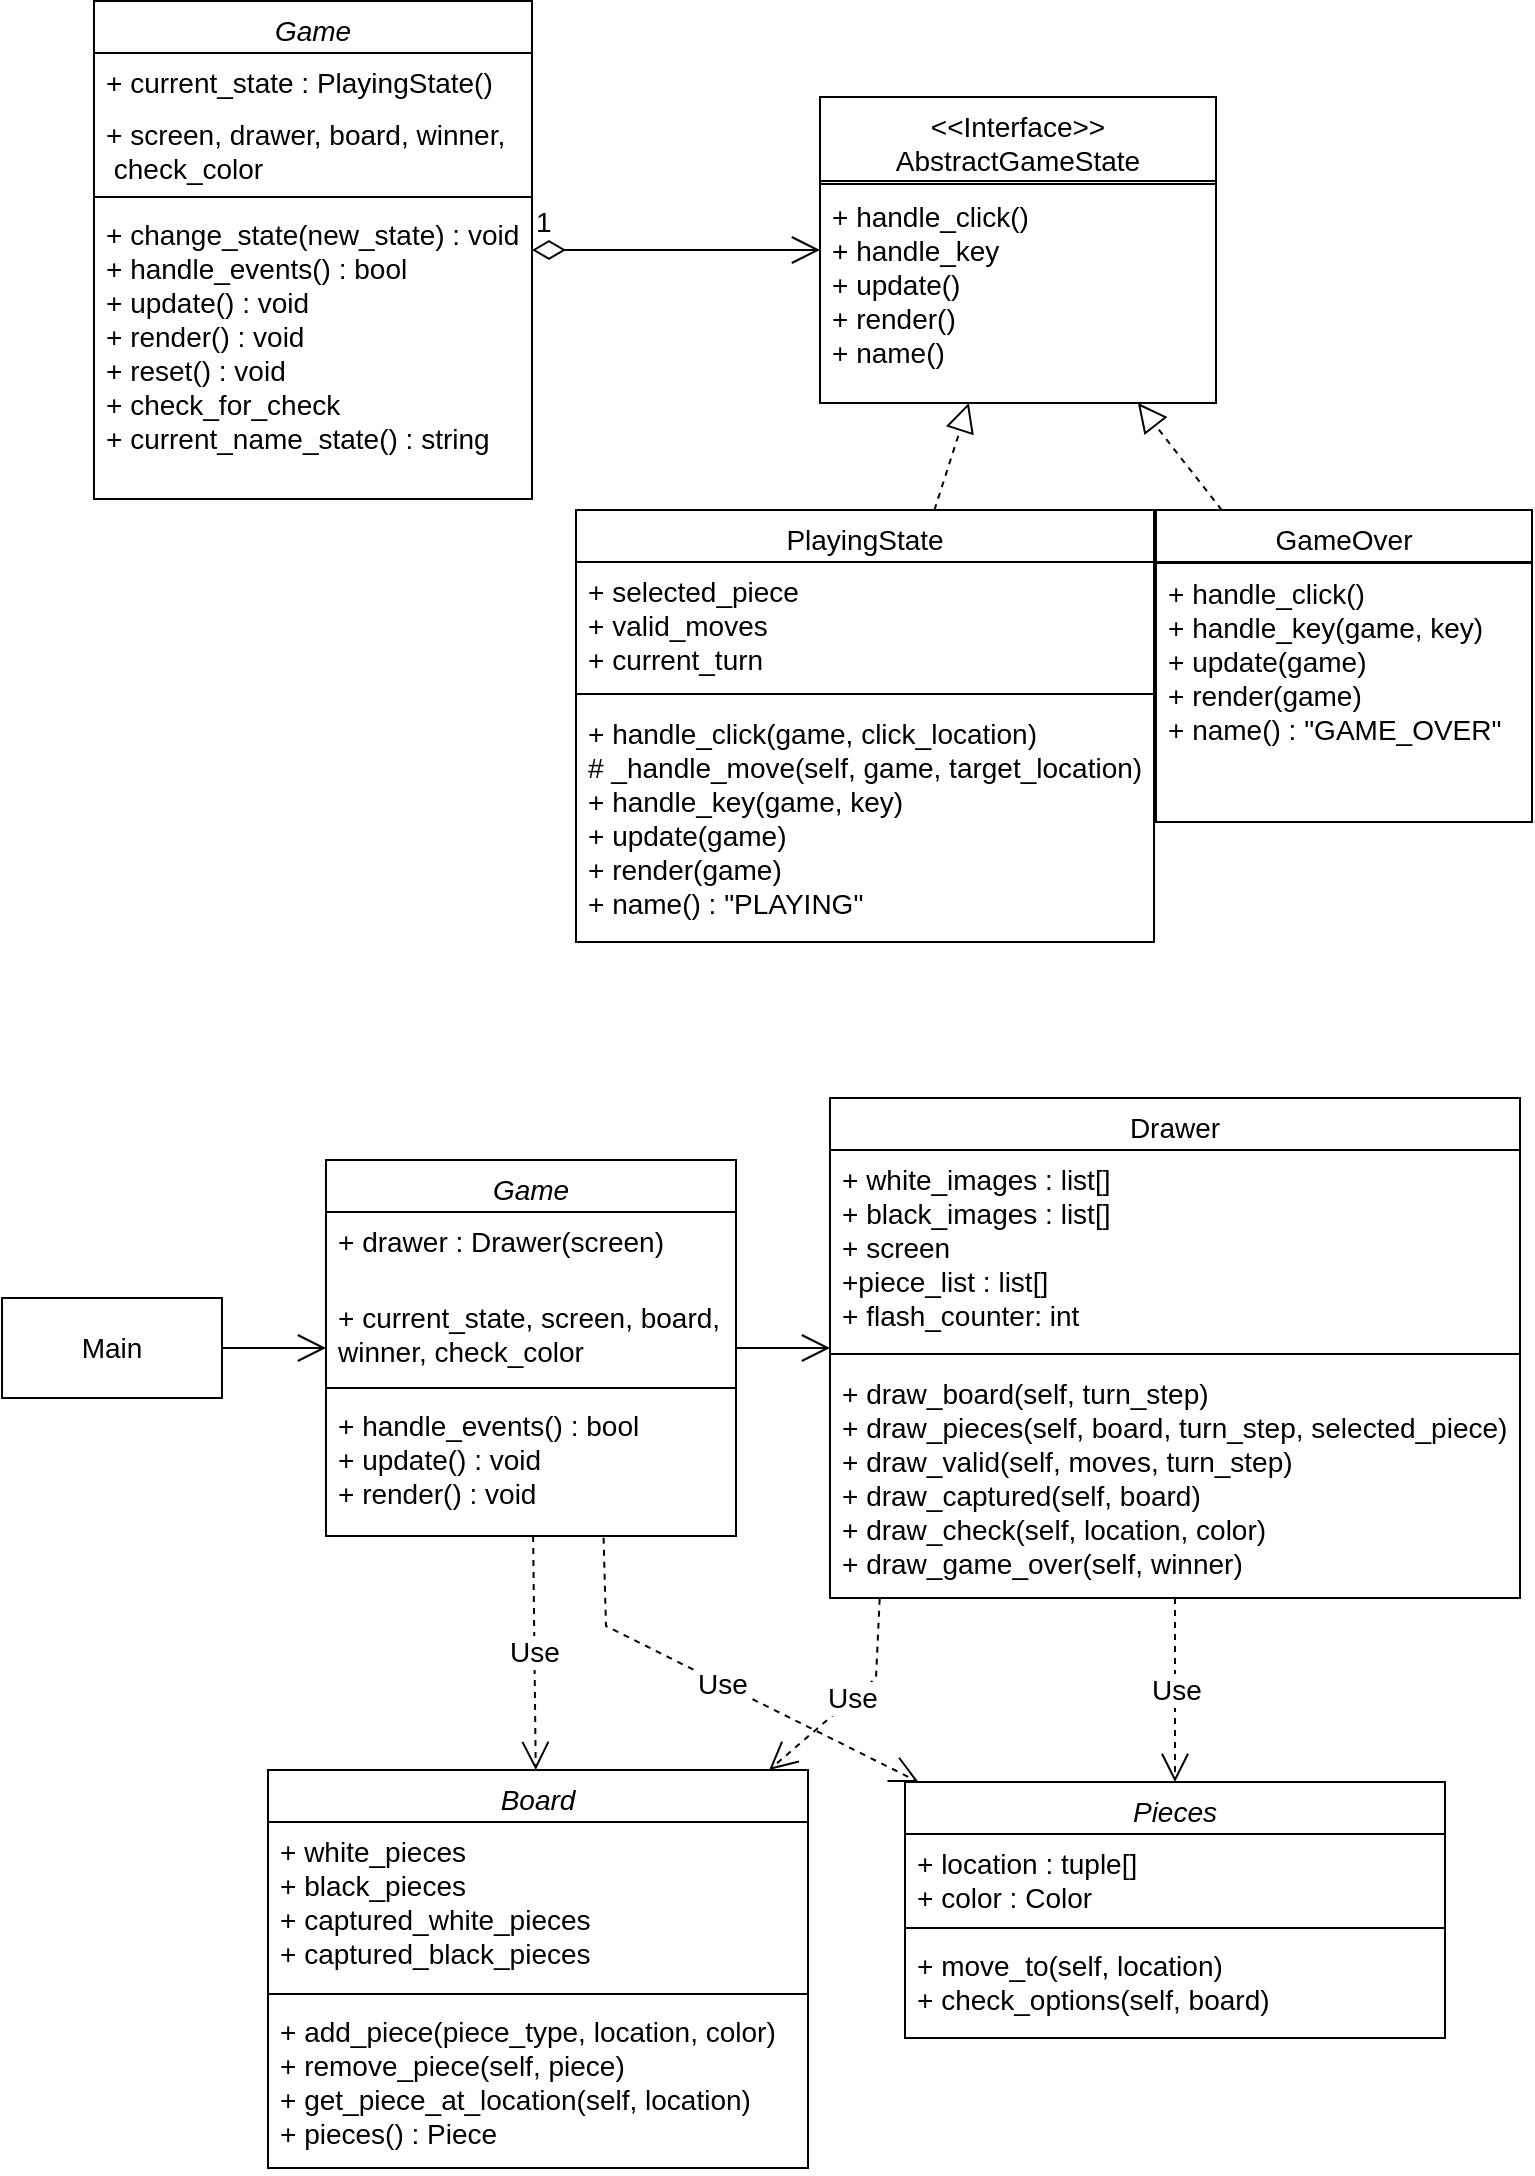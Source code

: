 <mxfile version="27.1.6">
  <diagram id="C5RBs43oDa-KdzZeNtuy" name="Page-1">
    <mxGraphModel grid="0" page="1" gridSize="10" guides="1" tooltips="1" connect="1" arrows="1" fold="1" pageScale="1" pageWidth="827" pageHeight="1169" background="#ffffff" math="0" shadow="0">
      <root>
        <mxCell id="WIyWlLk6GJQsqaUBKTNV-0" />
        <mxCell id="WIyWlLk6GJQsqaUBKTNV-1" parent="WIyWlLk6GJQsqaUBKTNV-0" />
        <mxCell id="zkfFHV4jXpPFQw0GAbJ--0" value="Game" style="swimlane;fontStyle=2;align=center;verticalAlign=top;childLayout=stackLayout;horizontal=1;startSize=26;horizontalStack=0;resizeParent=1;resizeLast=0;collapsible=1;marginBottom=0;rounded=0;shadow=0;strokeWidth=1;labelBackgroundColor=none;fontSize=14;" vertex="1" parent="WIyWlLk6GJQsqaUBKTNV-1">
          <mxGeometry x="75" y="53.5" width="219" height="249" as="geometry">
            <mxRectangle x="205" y="120" width="160" height="26" as="alternateBounds" />
          </mxGeometry>
        </mxCell>
        <mxCell id="zkfFHV4jXpPFQw0GAbJ--1" value="+ current_state : PlayingState()" style="text;align=left;verticalAlign=top;spacingLeft=4;spacingRight=4;overflow=hidden;rotatable=0;points=[[0,0.5],[1,0.5]];portConstraint=eastwest;labelBackgroundColor=none;fontSize=14;" vertex="1" parent="zkfFHV4jXpPFQw0GAbJ--0">
          <mxGeometry y="26" width="219" height="26" as="geometry" />
        </mxCell>
        <mxCell id="zkfFHV4jXpPFQw0GAbJ--2" value="+ screen, drawer, board, winner,&#xa; check_color" style="text;align=left;verticalAlign=top;spacingLeft=4;spacingRight=4;overflow=hidden;rotatable=0;points=[[0,0.5],[1,0.5]];portConstraint=eastwest;rounded=0;shadow=0;html=0;labelBackgroundColor=none;fontSize=14;" vertex="1" parent="zkfFHV4jXpPFQw0GAbJ--0">
          <mxGeometry y="52" width="219" height="42" as="geometry" />
        </mxCell>
        <mxCell id="zkfFHV4jXpPFQw0GAbJ--4" value="" style="line;html=1;strokeWidth=1;align=left;verticalAlign=middle;spacingTop=-1;spacingLeft=3;spacingRight=3;rotatable=0;labelPosition=right;points=[];portConstraint=eastwest;labelBackgroundColor=none;fontSize=14;" vertex="1" parent="zkfFHV4jXpPFQw0GAbJ--0">
          <mxGeometry y="94" width="219" height="8" as="geometry" />
        </mxCell>
        <mxCell id="zkfFHV4jXpPFQw0GAbJ--5" value="+ change_state(new_state) : void&#xa;+ handle_events() : bool&#xa;+ update() : void&#xa;+ render() : void&#xa;+ reset() : void &#xa;+ check_for_check&#xa;+ current_name_state() : string" style="text;align=left;verticalAlign=top;spacingLeft=4;spacingRight=4;overflow=hidden;rotatable=0;points=[[0,0.5],[1,0.5]];portConstraint=eastwest;labelBackgroundColor=none;fontSize=14;" vertex="1" parent="zkfFHV4jXpPFQw0GAbJ--0">
          <mxGeometry y="102" width="219" height="147" as="geometry" />
        </mxCell>
        <mxCell id="FFRgmiFWMgTozeyDNy_m-1" value="1" style="endArrow=open;html=1;endSize=12;startArrow=diamondThin;startSize=14;startFill=0;edgeStyle=orthogonalEdgeStyle;align=left;verticalAlign=bottom;rounded=0;labelBackgroundColor=none;fontColor=default;fontSize=14;" edge="1" parent="WIyWlLk6GJQsqaUBKTNV-1" source="zkfFHV4jXpPFQw0GAbJ--0" target="nSjxcGuvy8mTefRZQZXx-0">
          <mxGeometry x="-1" y="3" relative="1" as="geometry">
            <mxPoint x="218" y="261" as="sourcePoint" />
            <mxPoint x="417" y="178" as="targetPoint" />
          </mxGeometry>
        </mxCell>
        <mxCell id="FFRgmiFWMgTozeyDNy_m-7" value="PlayingState&#xa;" style="swimlane;fontStyle=0;align=center;verticalAlign=top;childLayout=stackLayout;horizontal=1;startSize=26;horizontalStack=0;resizeParent=1;resizeLast=0;collapsible=1;marginBottom=0;rounded=0;shadow=0;strokeWidth=1;labelBackgroundColor=none;fontSize=14;" vertex="1" parent="WIyWlLk6GJQsqaUBKTNV-1">
          <mxGeometry x="316" y="308" width="289" height="216" as="geometry">
            <mxRectangle x="550" y="140" width="160" height="26" as="alternateBounds" />
          </mxGeometry>
        </mxCell>
        <mxCell id="FFRgmiFWMgTozeyDNy_m-16" value="+ selected_piece&#xa;+ valid_moves&#xa;+ current_turn" style="text;align=left;verticalAlign=top;spacingLeft=4;spacingRight=4;overflow=hidden;rotatable=0;points=[[0,0.5],[1,0.5]];portConstraint=eastwest;labelBackgroundColor=none;fontSize=14;" vertex="1" parent="FFRgmiFWMgTozeyDNy_m-7">
          <mxGeometry y="26" width="289" height="61" as="geometry" />
        </mxCell>
        <mxCell id="FFRgmiFWMgTozeyDNy_m-8" value="" style="line;html=1;strokeWidth=1;align=left;verticalAlign=middle;spacingTop=-1;spacingLeft=3;spacingRight=3;rotatable=0;labelPosition=right;points=[];portConstraint=eastwest;labelBackgroundColor=none;fontSize=14;" vertex="1" parent="FFRgmiFWMgTozeyDNy_m-7">
          <mxGeometry y="87" width="289" height="10" as="geometry" />
        </mxCell>
        <mxCell id="FFRgmiFWMgTozeyDNy_m-9" value="+ handle_click(game, click_location)&#xa;# _handle_move(self, game, target_location)&#xa;+ handle_key(game, key)&#xa;+ update(game)&#xa;+ render(game)&#xa;+ name() : &quot;PLAYING&quot;" style="text;align=left;verticalAlign=top;spacingLeft=4;spacingRight=4;overflow=hidden;rotatable=0;points=[[0,0.5],[1,0.5]];portConstraint=eastwest;labelBackgroundColor=none;fontSize=14;" vertex="1" parent="FFRgmiFWMgTozeyDNy_m-7">
          <mxGeometry y="97" width="289" height="119" as="geometry" />
        </mxCell>
        <mxCell id="FFRgmiFWMgTozeyDNy_m-10" value="GameOver" style="swimlane;fontStyle=0;align=center;verticalAlign=top;childLayout=stackLayout;horizontal=1;startSize=26;horizontalStack=0;resizeParent=1;resizeLast=0;collapsible=1;marginBottom=0;rounded=0;shadow=0;strokeWidth=1;labelBackgroundColor=none;fontSize=14;" vertex="1" parent="WIyWlLk6GJQsqaUBKTNV-1">
          <mxGeometry x="606" y="308" width="188" height="156" as="geometry">
            <mxRectangle x="550" y="140" width="160" height="26" as="alternateBounds" />
          </mxGeometry>
        </mxCell>
        <mxCell id="FFRgmiFWMgTozeyDNy_m-11" value="" style="line;html=1;strokeWidth=1;align=left;verticalAlign=middle;spacingTop=-1;spacingLeft=3;spacingRight=3;rotatable=0;labelPosition=right;points=[];portConstraint=eastwest;labelBackgroundColor=none;fontSize=14;" vertex="1" parent="FFRgmiFWMgTozeyDNy_m-10">
          <mxGeometry y="26" width="188" height="1" as="geometry" />
        </mxCell>
        <mxCell id="FFRgmiFWMgTozeyDNy_m-12" value="+ handle_click()&#xa;+ handle_key(game, key)&#xa;+ update(game)&#xa;+ render(game)&#xa;+ name() : &quot;GAME_OVER&quot;" style="text;align=left;verticalAlign=top;spacingLeft=4;spacingRight=4;overflow=hidden;rotatable=0;points=[[0,0.5],[1,0.5]];portConstraint=eastwest;labelBackgroundColor=none;fontSize=14;" vertex="1" parent="FFRgmiFWMgTozeyDNy_m-10">
          <mxGeometry y="27" width="188" height="103" as="geometry" />
        </mxCell>
        <mxCell id="FFRgmiFWMgTozeyDNy_m-17" value="" style="endArrow=block;dashed=1;endFill=0;endSize=12;html=1;rounded=0;labelBackgroundColor=none;fontColor=default;fontSize=14;" edge="1" parent="WIyWlLk6GJQsqaUBKTNV-1" source="FFRgmiFWMgTozeyDNy_m-7" target="nSjxcGuvy8mTefRZQZXx-0">
          <mxGeometry width="160" relative="1" as="geometry">
            <mxPoint x="358" y="301" as="sourcePoint" />
            <mxPoint x="495.179" y="256.5" as="targetPoint" />
          </mxGeometry>
        </mxCell>
        <mxCell id="FFRgmiFWMgTozeyDNy_m-18" value="" style="endArrow=block;dashed=1;endFill=0;endSize=12;html=1;rounded=0;labelBackgroundColor=none;fontColor=default;fontSize=14;" edge="1" parent="WIyWlLk6GJQsqaUBKTNV-1" source="FFRgmiFWMgTozeyDNy_m-10" target="nSjxcGuvy8mTefRZQZXx-0">
          <mxGeometry width="160" relative="1" as="geometry">
            <mxPoint x="568" y="364" as="sourcePoint" />
            <mxPoint x="586.348" y="256.5" as="targetPoint" />
          </mxGeometry>
        </mxCell>
        <mxCell id="mcP0lkISXhxLQok0mK_F-0" value="Game" style="swimlane;fontStyle=2;align=center;verticalAlign=top;childLayout=stackLayout;horizontal=1;startSize=26;horizontalStack=0;resizeParent=1;resizeLast=0;collapsible=1;marginBottom=0;rounded=0;shadow=0;strokeWidth=1;labelBackgroundColor=none;fontSize=14;" vertex="1" parent="WIyWlLk6GJQsqaUBKTNV-1">
          <mxGeometry x="191" y="633" width="205" height="188" as="geometry">
            <mxRectangle x="205" y="120" width="160" height="26" as="alternateBounds" />
          </mxGeometry>
        </mxCell>
        <mxCell id="mcP0lkISXhxLQok0mK_F-2" value="+ drawer : Drawer(screen)" style="text;align=left;verticalAlign=top;spacingLeft=4;spacingRight=4;overflow=hidden;rotatable=0;points=[[0,0.5],[1,0.5]];portConstraint=eastwest;rounded=0;shadow=0;html=0;labelBackgroundColor=none;fontSize=14;" vertex="1" parent="mcP0lkISXhxLQok0mK_F-0">
          <mxGeometry y="26" width="205" height="38" as="geometry" />
        </mxCell>
        <mxCell id="mcP0lkISXhxLQok0mK_F-1" value="+ current_state, screen, board,&#xa;winner, check_color" style="text;align=left;verticalAlign=top;spacingLeft=4;spacingRight=4;overflow=hidden;rotatable=0;points=[[0,0.5],[1,0.5]];portConstraint=eastwest;labelBackgroundColor=none;fontSize=14;" vertex="1" parent="mcP0lkISXhxLQok0mK_F-0">
          <mxGeometry y="64" width="205" height="46" as="geometry" />
        </mxCell>
        <mxCell id="mcP0lkISXhxLQok0mK_F-3" value="" style="line;html=1;strokeWidth=1;align=left;verticalAlign=middle;spacingTop=-1;spacingLeft=3;spacingRight=3;rotatable=0;labelPosition=right;points=[];portConstraint=eastwest;labelBackgroundColor=none;fontSize=14;" vertex="1" parent="mcP0lkISXhxLQok0mK_F-0">
          <mxGeometry y="110" width="205" height="8" as="geometry" />
        </mxCell>
        <mxCell id="mcP0lkISXhxLQok0mK_F-4" value="+ handle_events() : bool&#xa;+ update() : void&#xa;+ render() : void" style="text;align=left;verticalAlign=top;spacingLeft=4;spacingRight=4;overflow=hidden;rotatable=0;points=[[0,0.5],[1,0.5]];portConstraint=eastwest;labelBackgroundColor=none;fontSize=14;" vertex="1" parent="mcP0lkISXhxLQok0mK_F-0">
          <mxGeometry y="118" width="205" height="69" as="geometry" />
        </mxCell>
        <mxCell id="mcP0lkISXhxLQok0mK_F-5" value="Drawer" style="swimlane;fontStyle=0;align=center;verticalAlign=top;childLayout=stackLayout;horizontal=1;startSize=26;horizontalStack=0;resizeParent=1;resizeLast=0;collapsible=1;marginBottom=0;rounded=0;shadow=0;strokeWidth=1;labelBackgroundColor=none;fontSize=14;" vertex="1" parent="WIyWlLk6GJQsqaUBKTNV-1">
          <mxGeometry x="443" y="602" width="345" height="250" as="geometry">
            <mxRectangle x="550" y="140" width="160" height="26" as="alternateBounds" />
          </mxGeometry>
        </mxCell>
        <mxCell id="mcP0lkISXhxLQok0mK_F-6" value="+ white_images : list[]&#xa;+ black_images : list[]&#xa;+ screen&#xa;+piece_list : list[]&#xa;+ flash_counter: int" style="text;align=left;verticalAlign=top;spacingLeft=4;spacingRight=4;overflow=hidden;rotatable=0;points=[[0,0.5],[1,0.5]];portConstraint=eastwest;labelBackgroundColor=none;fontSize=14;" vertex="1" parent="mcP0lkISXhxLQok0mK_F-5">
          <mxGeometry y="26" width="345" height="97" as="geometry" />
        </mxCell>
        <mxCell id="mcP0lkISXhxLQok0mK_F-7" value="" style="line;html=1;strokeWidth=1;align=left;verticalAlign=middle;spacingTop=-1;spacingLeft=3;spacingRight=3;rotatable=0;labelPosition=right;points=[];portConstraint=eastwest;labelBackgroundColor=none;fontSize=14;" vertex="1" parent="mcP0lkISXhxLQok0mK_F-5">
          <mxGeometry y="123" width="345" height="10" as="geometry" />
        </mxCell>
        <mxCell id="mcP0lkISXhxLQok0mK_F-8" value="+ draw_board(self, turn_step)&#xa;+ draw_pieces(self, board, turn_step, selected_piece)&#xa;+ draw_valid(self, moves, turn_step)&#xa;+ draw_captured(self, board)&#xa;+ draw_check(self, location, color)&#xa;+ draw_game_over(self, winner)" style="text;align=left;verticalAlign=top;spacingLeft=4;spacingRight=4;overflow=hidden;rotatable=0;points=[[0,0.5],[1,0.5]];portConstraint=eastwest;labelBackgroundColor=none;fontSize=14;" vertex="1" parent="mcP0lkISXhxLQok0mK_F-5">
          <mxGeometry y="133" width="345" height="117" as="geometry" />
        </mxCell>
        <mxCell id="mcP0lkISXhxLQok0mK_F-9" value="" style="endArrow=open;endFill=1;endSize=12;html=1;rounded=0;labelBackgroundColor=none;fontColor=default;fontSize=14;" edge="1" parent="WIyWlLk6GJQsqaUBKTNV-1" source="mcP0lkISXhxLQok0mK_F-0" target="mcP0lkISXhxLQok0mK_F-5">
          <mxGeometry width="160" relative="1" as="geometry">
            <mxPoint x="408" y="705" as="sourcePoint" />
            <mxPoint x="568" y="705" as="targetPoint" />
          </mxGeometry>
        </mxCell>
        <mxCell id="mcP0lkISXhxLQok0mK_F-10" value="Main" style="html=1;whiteSpace=wrap;labelBackgroundColor=none;fontSize=14;" vertex="1" parent="WIyWlLk6GJQsqaUBKTNV-1">
          <mxGeometry x="29" y="702" width="110" height="50" as="geometry" />
        </mxCell>
        <mxCell id="mcP0lkISXhxLQok0mK_F-11" value="" style="endArrow=open;endFill=1;endSize=12;html=1;rounded=0;labelBackgroundColor=none;fontColor=default;fontSize=14;" edge="1" parent="WIyWlLk6GJQsqaUBKTNV-1" source="mcP0lkISXhxLQok0mK_F-10" target="mcP0lkISXhxLQok0mK_F-0">
          <mxGeometry width="160" relative="1" as="geometry">
            <mxPoint x="118" y="815" as="sourcePoint" />
            <mxPoint x="258" y="815" as="targetPoint" />
          </mxGeometry>
        </mxCell>
        <mxCell id="H-iqGSGhynFD0C4j-yRS-0" value="Board" style="swimlane;fontStyle=2;align=center;verticalAlign=top;childLayout=stackLayout;horizontal=1;startSize=26;horizontalStack=0;resizeParent=1;resizeLast=0;collapsible=1;marginBottom=0;rounded=0;shadow=0;strokeWidth=1;labelBackgroundColor=none;fontSize=14;" vertex="1" parent="WIyWlLk6GJQsqaUBKTNV-1">
          <mxGeometry x="162" y="938" width="270" height="199" as="geometry">
            <mxRectangle x="205" y="120" width="160" height="26" as="alternateBounds" />
          </mxGeometry>
        </mxCell>
        <mxCell id="H-iqGSGhynFD0C4j-yRS-1" value="+ white_pieces&#xa;+ black_pieces&#xa;+ captured_white_pieces&#xa;+ captured_black_pieces" style="text;align=left;verticalAlign=top;spacingLeft=4;spacingRight=4;overflow=hidden;rotatable=0;points=[[0,0.5],[1,0.5]];portConstraint=eastwest;rounded=0;shadow=0;html=0;labelBackgroundColor=none;fontSize=14;" vertex="1" parent="H-iqGSGhynFD0C4j-yRS-0">
          <mxGeometry y="26" width="270" height="82" as="geometry" />
        </mxCell>
        <mxCell id="H-iqGSGhynFD0C4j-yRS-3" value="" style="line;html=1;strokeWidth=1;align=left;verticalAlign=middle;spacingTop=-1;spacingLeft=3;spacingRight=3;rotatable=0;labelPosition=right;points=[];portConstraint=eastwest;labelBackgroundColor=none;fontSize=14;" vertex="1" parent="H-iqGSGhynFD0C4j-yRS-0">
          <mxGeometry y="108" width="270" height="8" as="geometry" />
        </mxCell>
        <mxCell id="H-iqGSGhynFD0C4j-yRS-4" value="+ add_piece(piece_type, location, color)&#xa;+ remove_piece(self, piece)&#xa;+ get_piece_at_location(self, location)&#xa;+ pieces() : Piece" style="text;align=left;verticalAlign=top;spacingLeft=4;spacingRight=4;overflow=hidden;rotatable=0;points=[[0,0.5],[1,0.5]];portConstraint=eastwest;labelBackgroundColor=none;fontSize=14;" vertex="1" parent="H-iqGSGhynFD0C4j-yRS-0">
          <mxGeometry y="116" width="270" height="83" as="geometry" />
        </mxCell>
        <mxCell id="H-iqGSGhynFD0C4j-yRS-7" value="Use" style="endArrow=open;endSize=12;dashed=1;html=1;rounded=0;fontSize=14;" edge="1" parent="WIyWlLk6GJQsqaUBKTNV-1" source="mcP0lkISXhxLQok0mK_F-0" target="H-iqGSGhynFD0C4j-yRS-0">
          <mxGeometry width="160" relative="1" as="geometry">
            <mxPoint x="533" y="916" as="sourcePoint" />
            <mxPoint x="566" y="1064" as="targetPoint" />
          </mxGeometry>
        </mxCell>
        <mxCell id="H-iqGSGhynFD0C4j-yRS-8" value="Use" style="endArrow=open;endSize=12;dashed=1;html=1;rounded=0;fontSize=14;exitX=0.072;exitY=1.003;exitDx=0;exitDy=0;exitPerimeter=0;" edge="1" parent="WIyWlLk6GJQsqaUBKTNV-1" source="mcP0lkISXhxLQok0mK_F-8" target="H-iqGSGhynFD0C4j-yRS-0">
          <mxGeometry width="160" relative="1" as="geometry">
            <mxPoint x="589" y="977" as="sourcePoint" />
            <mxPoint x="622" y="1125" as="targetPoint" />
            <Array as="points">
              <mxPoint x="466" y="892" />
            </Array>
          </mxGeometry>
        </mxCell>
        <mxCell id="nSjxcGuvy8mTefRZQZXx-0" value="&lt;&lt;Interface&gt;&gt;&#xa;AbstractGameState&#xa;&#xa;" style="swimlane;fontStyle=0;align=center;verticalAlign=top;childLayout=stackLayout;horizontal=1;startSize=42;horizontalStack=0;resizeParent=1;resizeLast=0;collapsible=1;marginBottom=0;rounded=0;shadow=0;strokeWidth=1;labelBackgroundColor=none;fontSize=14;" vertex="1" parent="WIyWlLk6GJQsqaUBKTNV-1">
          <mxGeometry x="438" y="101.5" width="198" height="153" as="geometry">
            <mxRectangle x="719" y="107" width="160" height="26" as="alternateBounds" />
          </mxGeometry>
        </mxCell>
        <mxCell id="nSjxcGuvy8mTefRZQZXx-1" value="" style="line;html=1;strokeWidth=1;align=left;verticalAlign=middle;spacingTop=-1;spacingLeft=3;spacingRight=3;rotatable=0;labelPosition=right;points=[];portConstraint=eastwest;labelBackgroundColor=none;fontSize=14;" vertex="1" parent="nSjxcGuvy8mTefRZQZXx-0">
          <mxGeometry y="42" width="198" height="3" as="geometry" />
        </mxCell>
        <mxCell id="nSjxcGuvy8mTefRZQZXx-2" value="+ handle_click()&#xa;+ handle_key&#xa;+ update()&#xa;+ render()&#xa;+ name()" style="text;align=left;verticalAlign=top;spacingLeft=4;spacingRight=4;overflow=hidden;rotatable=0;points=[[0,0.5],[1,0.5]];portConstraint=eastwest;labelBackgroundColor=none;fontSize=14;" vertex="1" parent="nSjxcGuvy8mTefRZQZXx-0">
          <mxGeometry y="45" width="198" height="103" as="geometry" />
        </mxCell>
        <mxCell id="nSjxcGuvy8mTefRZQZXx-3" value="Pieces" style="swimlane;fontStyle=2;align=center;verticalAlign=top;childLayout=stackLayout;horizontal=1;startSize=26;horizontalStack=0;resizeParent=1;resizeLast=0;collapsible=1;marginBottom=0;rounded=0;shadow=0;strokeWidth=1;labelBackgroundColor=none;fontSize=14;" vertex="1" parent="WIyWlLk6GJQsqaUBKTNV-1">
          <mxGeometry x="480.5" y="944" width="270" height="128" as="geometry">
            <mxRectangle x="205" y="120" width="160" height="26" as="alternateBounds" />
          </mxGeometry>
        </mxCell>
        <mxCell id="nSjxcGuvy8mTefRZQZXx-4" value="+ location : tuple[]&#xa;+ color : Color" style="text;align=left;verticalAlign=top;spacingLeft=4;spacingRight=4;overflow=hidden;rotatable=0;points=[[0,0.5],[1,0.5]];portConstraint=eastwest;rounded=0;shadow=0;html=0;labelBackgroundColor=none;fontSize=14;" vertex="1" parent="nSjxcGuvy8mTefRZQZXx-3">
          <mxGeometry y="26" width="270" height="43" as="geometry" />
        </mxCell>
        <mxCell id="nSjxcGuvy8mTefRZQZXx-5" value="" style="line;html=1;strokeWidth=1;align=left;verticalAlign=middle;spacingTop=-1;spacingLeft=3;spacingRight=3;rotatable=0;labelPosition=right;points=[];portConstraint=eastwest;labelBackgroundColor=none;fontSize=14;" vertex="1" parent="nSjxcGuvy8mTefRZQZXx-3">
          <mxGeometry y="69" width="270" height="8" as="geometry" />
        </mxCell>
        <mxCell id="nSjxcGuvy8mTefRZQZXx-6" value="+ move_to(self, location)&#xa;+ check_options(self, board) " style="text;align=left;verticalAlign=top;spacingLeft=4;spacingRight=4;overflow=hidden;rotatable=0;points=[[0,0.5],[1,0.5]];portConstraint=eastwest;labelBackgroundColor=none;fontSize=14;" vertex="1" parent="nSjxcGuvy8mTefRZQZXx-3">
          <mxGeometry y="77" width="270" height="49" as="geometry" />
        </mxCell>
        <mxCell id="nSjxcGuvy8mTefRZQZXx-7" value="Use" style="endArrow=open;endSize=12;dashed=1;html=1;rounded=0;fontSize=14;exitX=0.677;exitY=1.027;exitDx=0;exitDy=0;exitPerimeter=0;" edge="1" parent="WIyWlLk6GJQsqaUBKTNV-1" source="mcP0lkISXhxLQok0mK_F-4" target="nSjxcGuvy8mTefRZQZXx-3">
          <mxGeometry width="160" relative="1" as="geometry">
            <mxPoint x="334" y="823" as="sourcePoint" />
            <mxPoint x="526" y="942" as="targetPoint" />
            <Array as="points">
              <mxPoint x="331" y="866" />
            </Array>
          </mxGeometry>
        </mxCell>
        <mxCell id="nSjxcGuvy8mTefRZQZXx-8" value="Use" style="endArrow=open;endSize=12;dashed=1;html=1;rounded=0;fontSize=14;" edge="1" parent="WIyWlLk6GJQsqaUBKTNV-1" source="mcP0lkISXhxLQok0mK_F-5" target="nSjxcGuvy8mTefRZQZXx-3">
          <mxGeometry width="160" relative="1" as="geometry">
            <mxPoint x="609" y="1069" as="sourcePoint" />
            <mxPoint x="626" y="1147" as="targetPoint" />
          </mxGeometry>
        </mxCell>
      </root>
    </mxGraphModel>
  </diagram>
</mxfile>

